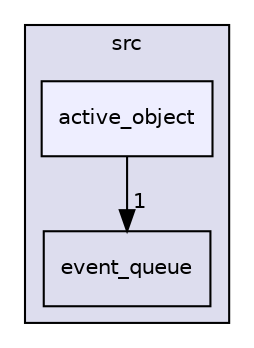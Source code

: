 digraph "src/active_object" {
  compound=true
  node [ fontsize="10", fontname="Helvetica"];
  edge [ labelfontsize="10", labelfontname="Helvetica"];
  subgraph clusterdir_68267d1309a1af8e8297ef4c3efbcdba {
    graph [ bgcolor="#ddddee", pencolor="black", label="src" fontname="Helvetica", fontsize="10", URL="dir_68267d1309a1af8e8297ef4c3efbcdba.html"]
  dir_9ac954d1ba0b5ede7e3371c043d6bd5d [shape=box label="event_queue" URL="dir_9ac954d1ba0b5ede7e3371c043d6bd5d.html"];
  dir_6133fbbf00dc88519e35046ae94f94fc [shape=box, label="active_object", style="filled", fillcolor="#eeeeff", pencolor="black", URL="dir_6133fbbf00dc88519e35046ae94f94fc.html"];
  }
  dir_6133fbbf00dc88519e35046ae94f94fc->dir_9ac954d1ba0b5ede7e3371c043d6bd5d [headlabel="1", labeldistance=1.5 headhref="dir_000001_000002.html"];
}
